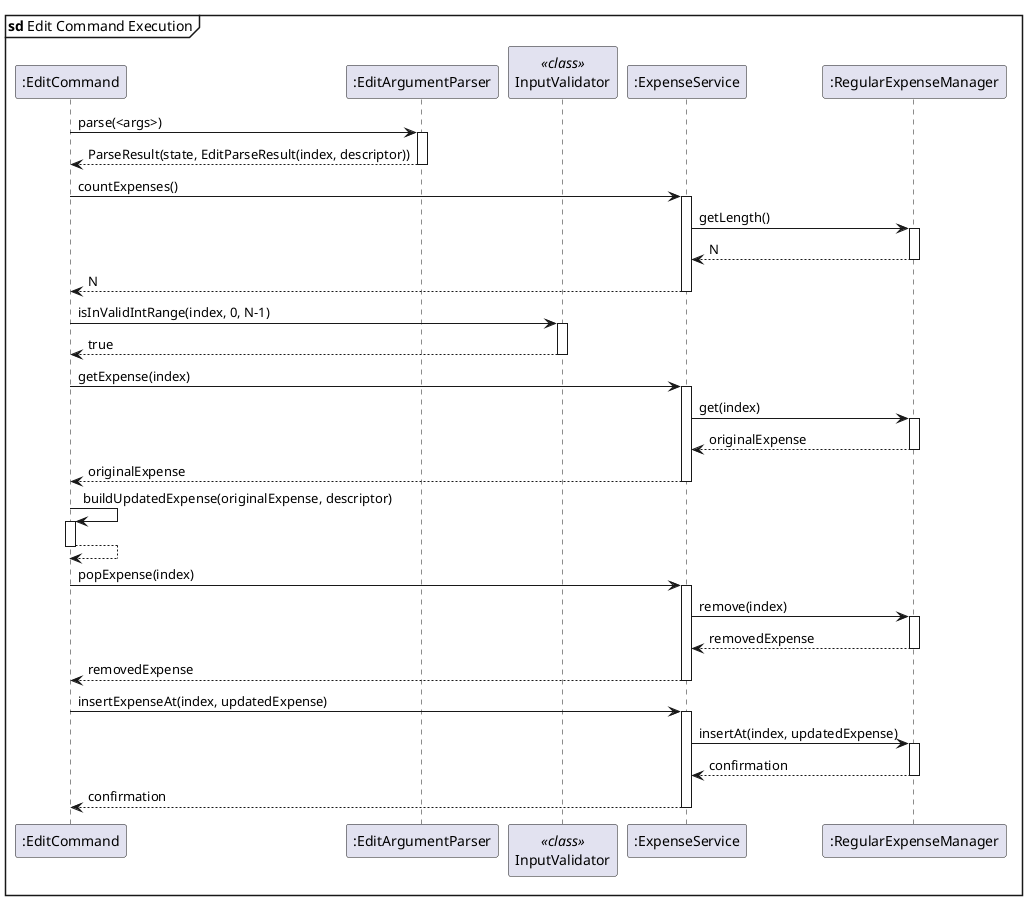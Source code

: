 @startuml editCommand

mainframe **sd** Edit Command Execution
participant ":EditCommand" as EditCmd
participant ":EditArgumentParser" as Parser
participant "InputValidator" as Validator <<class>>
participant ":ExpenseService" as ExpenseSvc
participant ":RegularExpenseManager" as RegExpMgr

EditCmd -> Parser : parse(<args>)
activate Parser

Parser --> EditCmd : ParseResult(state, EditParseResult(index, descriptor))
deactivate Parser

EditCmd -> ExpenseSvc : countExpenses()
activate ExpenseSvc

ExpenseSvc -> RegExpMgr : getLength()
activate RegExpMgr

RegExpMgr --> ExpenseSvc : N
deactivate RegExpMgr

ExpenseSvc --> EditCmd : N
deactivate ExpenseSvc

EditCmd -> Validator : isInValidIntRange(index, 0, N-1)
activate Validator

Validator --> EditCmd : true
deactivate Validator

EditCmd -> ExpenseSvc : getExpense(index)
activate ExpenseSvc

ExpenseSvc -> RegExpMgr : get(index)
activate RegExpMgr

RegExpMgr --> ExpenseSvc : originalExpense
deactivate RegExpMgr

ExpenseSvc --> EditCmd : originalExpense
deactivate ExpenseSvc

EditCmd -> EditCmd : buildUpdatedExpense(originalExpense, descriptor)
activate EditCmd

EditCmd --> EditCmd
deactivate EditCmd

EditCmd -> ExpenseSvc : popExpense(index)
activate ExpenseSvc

ExpenseSvc -> RegExpMgr : remove(index)
activate RegExpMgr

RegExpMgr --> ExpenseSvc : removedExpense
deactivate RegExpMgr

ExpenseSvc --> EditCmd : removedExpense
deactivate ExpenseSvc

EditCmd -> ExpenseSvc : insertExpenseAt(index, updatedExpense)
activate ExpenseSvc

ExpenseSvc -> RegExpMgr : insertAt(index, updatedExpense)
activate RegExpMgr

RegExpMgr --> ExpenseSvc : confirmation
deactivate RegExpMgr

ExpenseSvc --> EditCmd : confirmation
deactivate ExpenseSvc

'EditCmd --> Executor : CommandResult(success, successMessage)
'
'deactivate EditCmd
'
'Executor --> Router : CommandResult(success, successMessage)
'deactivate Executor
'
'Router --> FinTrek : RouteResult(success, successMessage)
'deactivate Router
'
'FinTrek -> User : display successMessage
'deactivate FinTrek
@enduml
